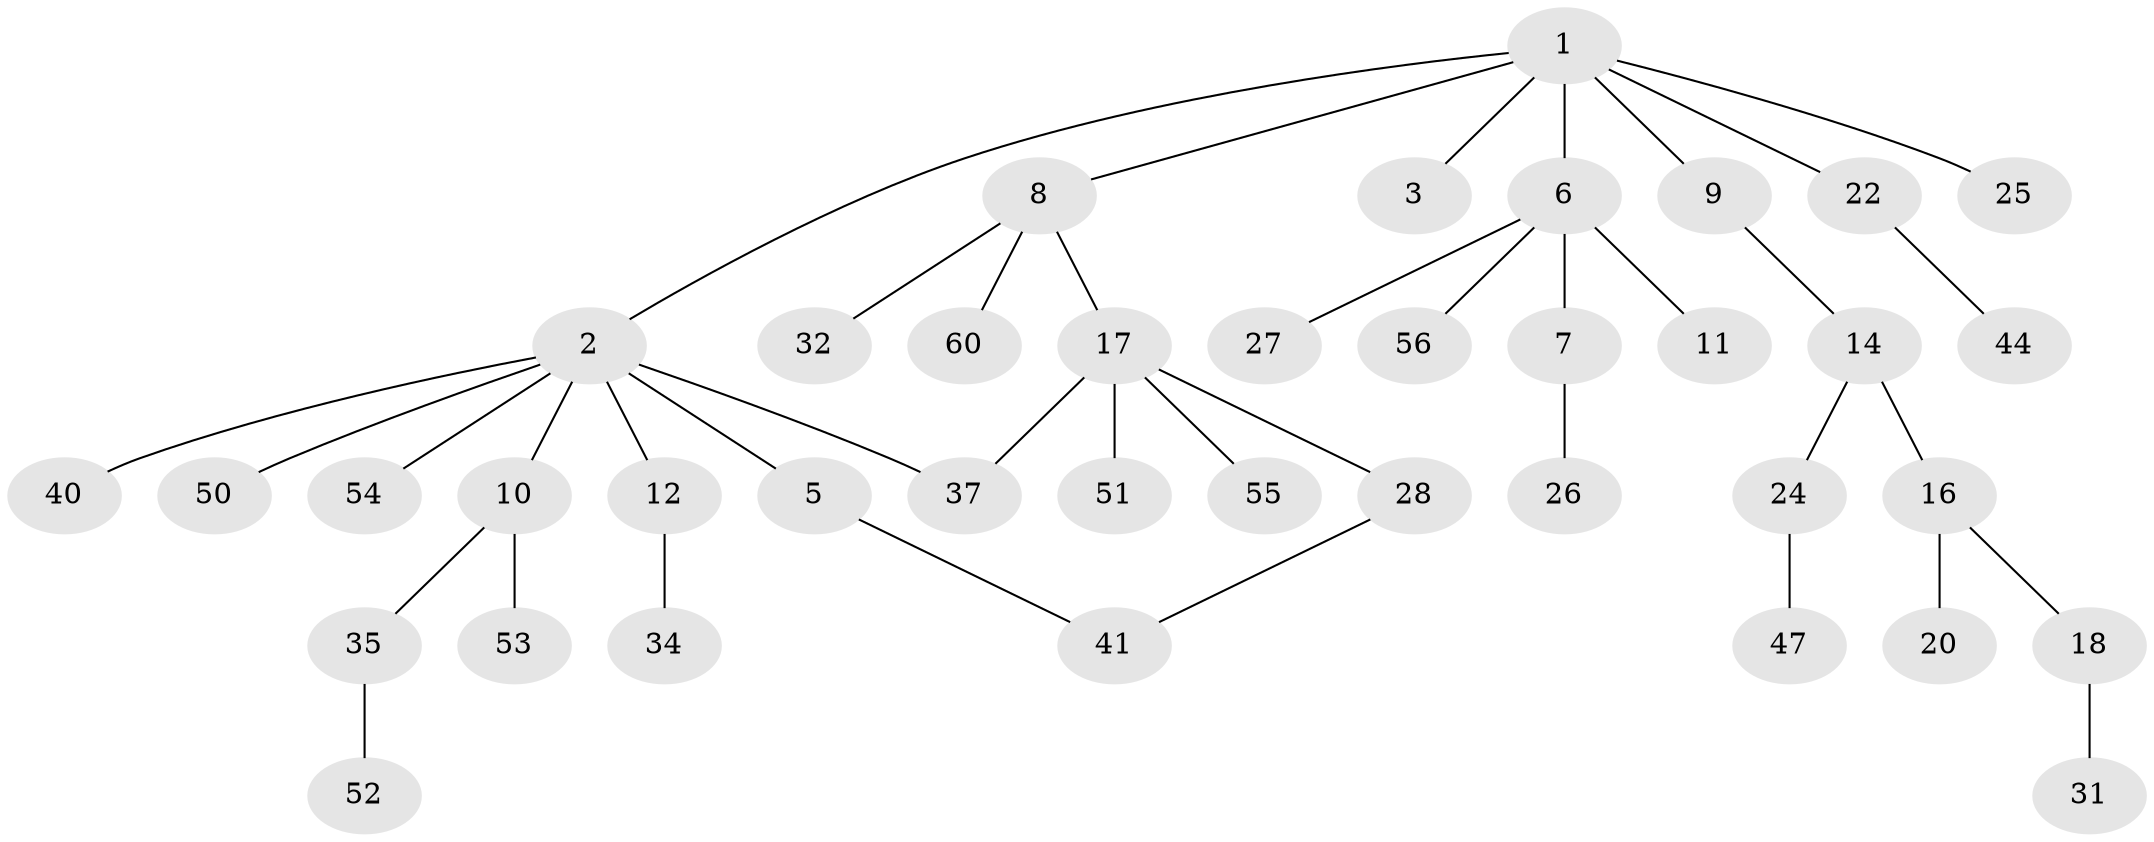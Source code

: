 // Generated by graph-tools (version 1.1) at 2025/51/02/27/25 19:51:40]
// undirected, 39 vertices, 40 edges
graph export_dot {
graph [start="1"]
  node [color=gray90,style=filled];
  1 [super="+4"];
  2 [super="+23"];
  3 [super="+38"];
  5 [super="+19"];
  6 [super="+21"];
  7 [super="+29"];
  8 [super="+13"];
  9;
  10 [super="+15"];
  11 [super="+36"];
  12;
  14 [super="+30"];
  16 [super="+45"];
  17 [super="+33"];
  18 [super="+48"];
  20;
  22 [super="+46"];
  24 [super="+39"];
  25 [super="+58"];
  26;
  27;
  28;
  31 [super="+59"];
  32;
  34 [super="+62"];
  35 [super="+42"];
  37;
  40 [super="+49"];
  41 [super="+43"];
  44 [super="+61"];
  47;
  50;
  51;
  52;
  53;
  54;
  55 [super="+57"];
  56;
  60;
  1 -- 2;
  1 -- 3;
  1 -- 6;
  1 -- 8;
  1 -- 9;
  1 -- 22;
  1 -- 25;
  2 -- 5;
  2 -- 10;
  2 -- 12;
  2 -- 50;
  2 -- 54;
  2 -- 40;
  2 -- 37;
  5 -- 41;
  6 -- 7 [weight=2];
  6 -- 11;
  6 -- 56;
  6 -- 27;
  7 -- 26;
  8 -- 17;
  8 -- 32;
  8 -- 60;
  9 -- 14;
  10 -- 35;
  10 -- 53;
  12 -- 34;
  14 -- 16;
  14 -- 24;
  16 -- 18;
  16 -- 20;
  17 -- 28;
  17 -- 51;
  17 -- 37;
  17 -- 55;
  18 -- 31;
  22 -- 44;
  24 -- 47;
  28 -- 41;
  35 -- 52;
}
